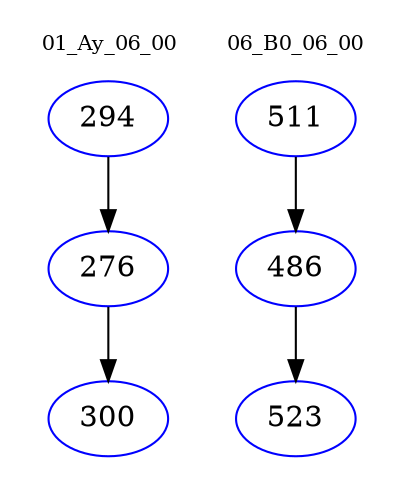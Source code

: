 digraph{
subgraph cluster_0 {
color = white
label = "01_Ay_06_00";
fontsize=10;
T0_294 [label="294", color="blue"]
T0_294 -> T0_276 [color="black"]
T0_276 [label="276", color="blue"]
T0_276 -> T0_300 [color="black"]
T0_300 [label="300", color="blue"]
}
subgraph cluster_1 {
color = white
label = "06_B0_06_00";
fontsize=10;
T1_511 [label="511", color="blue"]
T1_511 -> T1_486 [color="black"]
T1_486 [label="486", color="blue"]
T1_486 -> T1_523 [color="black"]
T1_523 [label="523", color="blue"]
}
}
